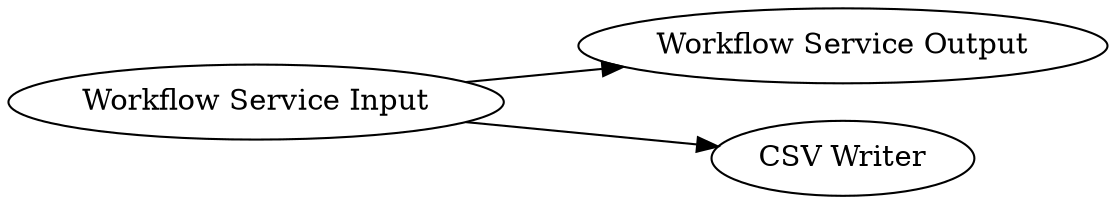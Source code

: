 digraph {
	1 [label="Workflow Service Input"]
	2 [label="Workflow Service Output"]
	3 [label="CSV Writer"]
	1 -> 2
	1 -> 3
	rankdir=LR
}
